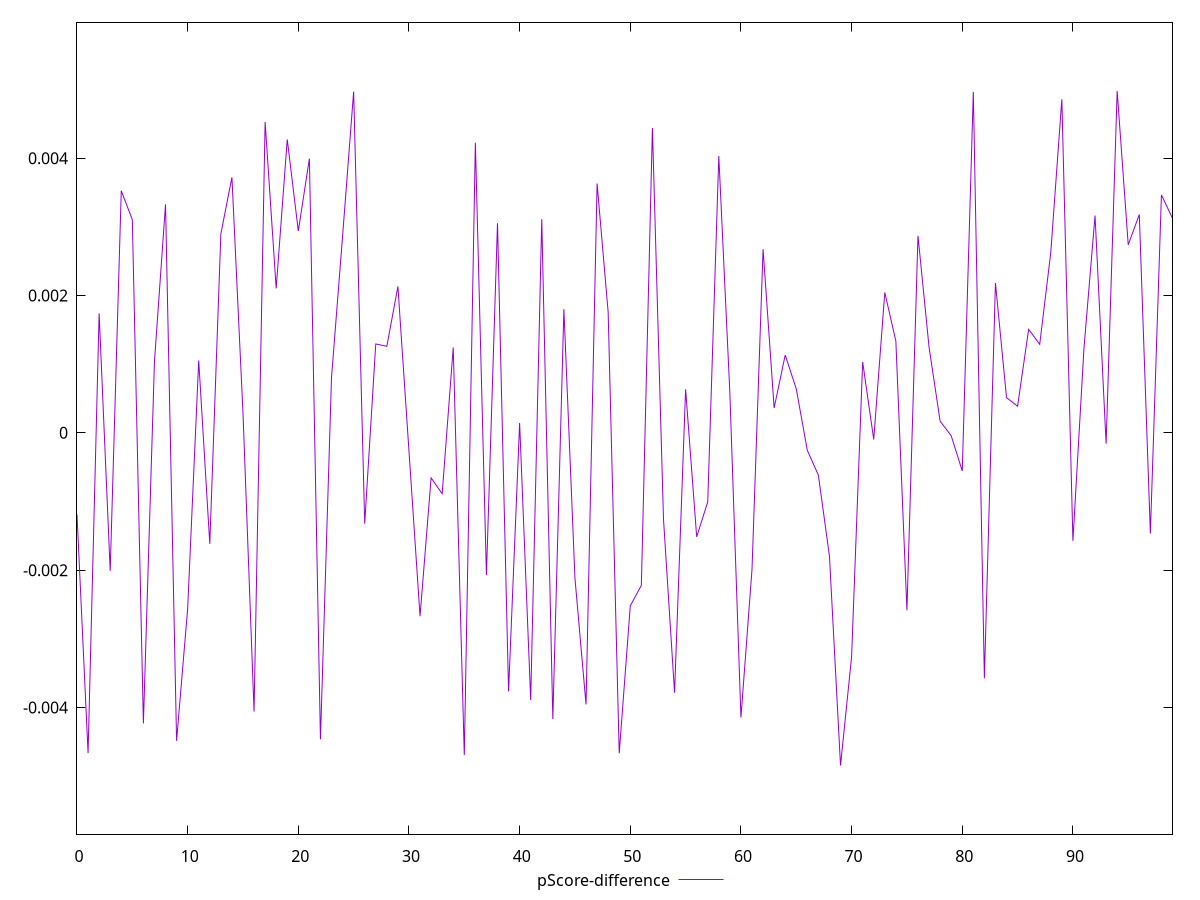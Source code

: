 reset

$pScoreDifference <<EOF
0 -0.0011897721414975138
1 -0.004664155237190104
2 0.0017405830443669723
3 -0.002010781851025878
4 0.003526548579443789
5 0.0031042721940919282
6 -0.004231841991616303
7 0.0010385973388958858
8 0.003327344119050446
9 -0.004485301384471341
10 -0.0025602026898539076
11 0.0010536477927202137
12 -0.0016175342795471392
13 0.002898139442249259
14 0.003722036217251423
15 0.00028863728753825146
16 -0.004058860958247701
17 0.004527478834329357
18 0.0021047503253297517
19 0.0042736575079417305
20 0.002939434856649825
21 0.0039944637543025685
22 -0.004463561585122622
23 0.0008075340120469177
24 0.002864045894128142
25 0.004969337454260314
26 -0.001321841760009268
27 0.0012950087258036813
28 0.0012607225123456578
29 0.0021324495627749185
30 -0.00026521211805385914
31 -0.0026702052822675792
32 -0.000655895112015803
33 -0.0008864890485694721
34 0.0012436637306937337
35 -0.004691966790069779
36 0.004225980195364243
37 -0.002071892865841418
38 0.0030546031356418757
39 -0.0037663397660884224
40 0.0001443886438931008
41 -0.0038906761121207944
42 0.0031117518919233644
43 -0.004166563047775074
44 0.0018008126726166696
45 -0.0021153518424787965
46 -0.0039546751288459525
47 0.0036315070635275504
48 0.0017581021865095137
49 -0.0046659688972933155
50 -0.002520136358851177
51 -0.002220910738827686
52 0.00444122542822567
53 -0.0012513507985489891
54 -0.0037843819890118757
55 0.0006351124593376722
56 -0.0015146378074907263
57 -0.0010057706404471567
58 0.00403179134057241
59 0.000575569647950025
60 -0.004145921135653929
61 -0.0019888447870995973
62 0.0026751301374347003
63 0.00036320634697684095
64 0.001132676598283977
65 0.0006412147781509336
66 -0.0002554278644223418
67 -0.0006171767959938235
68 -0.0017983097103676515
69 -0.004843800148644717
70 -0.003260742838267938
71 0.0010332251089156808
72 -0.00009661978733765952
73 0.0020444132096139045
74 0.0013357801840976347
75 -0.002583418568020024
76 0.0028694069028619706
77 0.0012483991765848135
78 0.00017113251799771856
79 -0.000041676792503220206
80 -0.0005552519797589195
81 0.004967280822765319
82 -0.00357340878305501
83 0.002183558725290302
84 0.0005135625225063389
85 0.00038805628387283964
86 0.0015074806393695628
87 0.0012897658754289498
88 0.0026259150343737048
89 0.004858127555968261
90 -0.0015726557526893892
91 0.0012328938248199472
92 0.0031646739718045325
93 -0.000157182948048451
94 0.004979397190874257
95 0.0027383282681161525
96 0.0031807142475871464
97 -0.001467063689329584
98 0.003465152205382127
99 0.0031253853381855157
EOF

set key outside below
set xrange [0:99]
set yrange [-0.005843800148644717:0.005979397190874257]
set trange [-0.005843800148644717:0.005979397190874257]
set terminal svg size 640, 500 enhanced background rgb 'white'
set output "reprap/bootup-time/samples/pages+cached+noexternal/pScore-difference/values.svg"

plot $pScoreDifference title "pScore-difference" with line

reset
